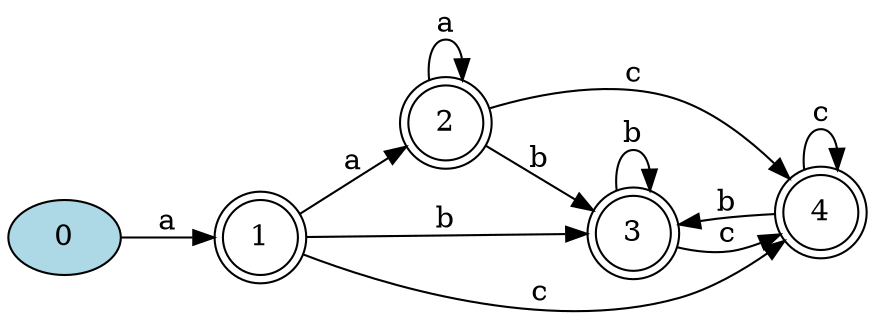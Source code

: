 digraph {
	rankdir=LR;

	1 [shape=doublecircle]
	2 [shape=doublecircle]
	3 [shape=doublecircle]
	4 [shape=doublecircle]
	0 [style=filled, fillcolor="lightblue"]

	0->1 [label= "a"];
	1->2 [label= "a"];
	1->3 [label= "b"];
	1->4 [label= "c"];
	2->2 [label= "a"];
	2->3 [label= "b"];
	2->4 [label= "c"];
	3->3 [label= "b"];
	3->4 [label= "c"];
	4->3 [label= "b"];
	4->4 [label= "c"];
}
